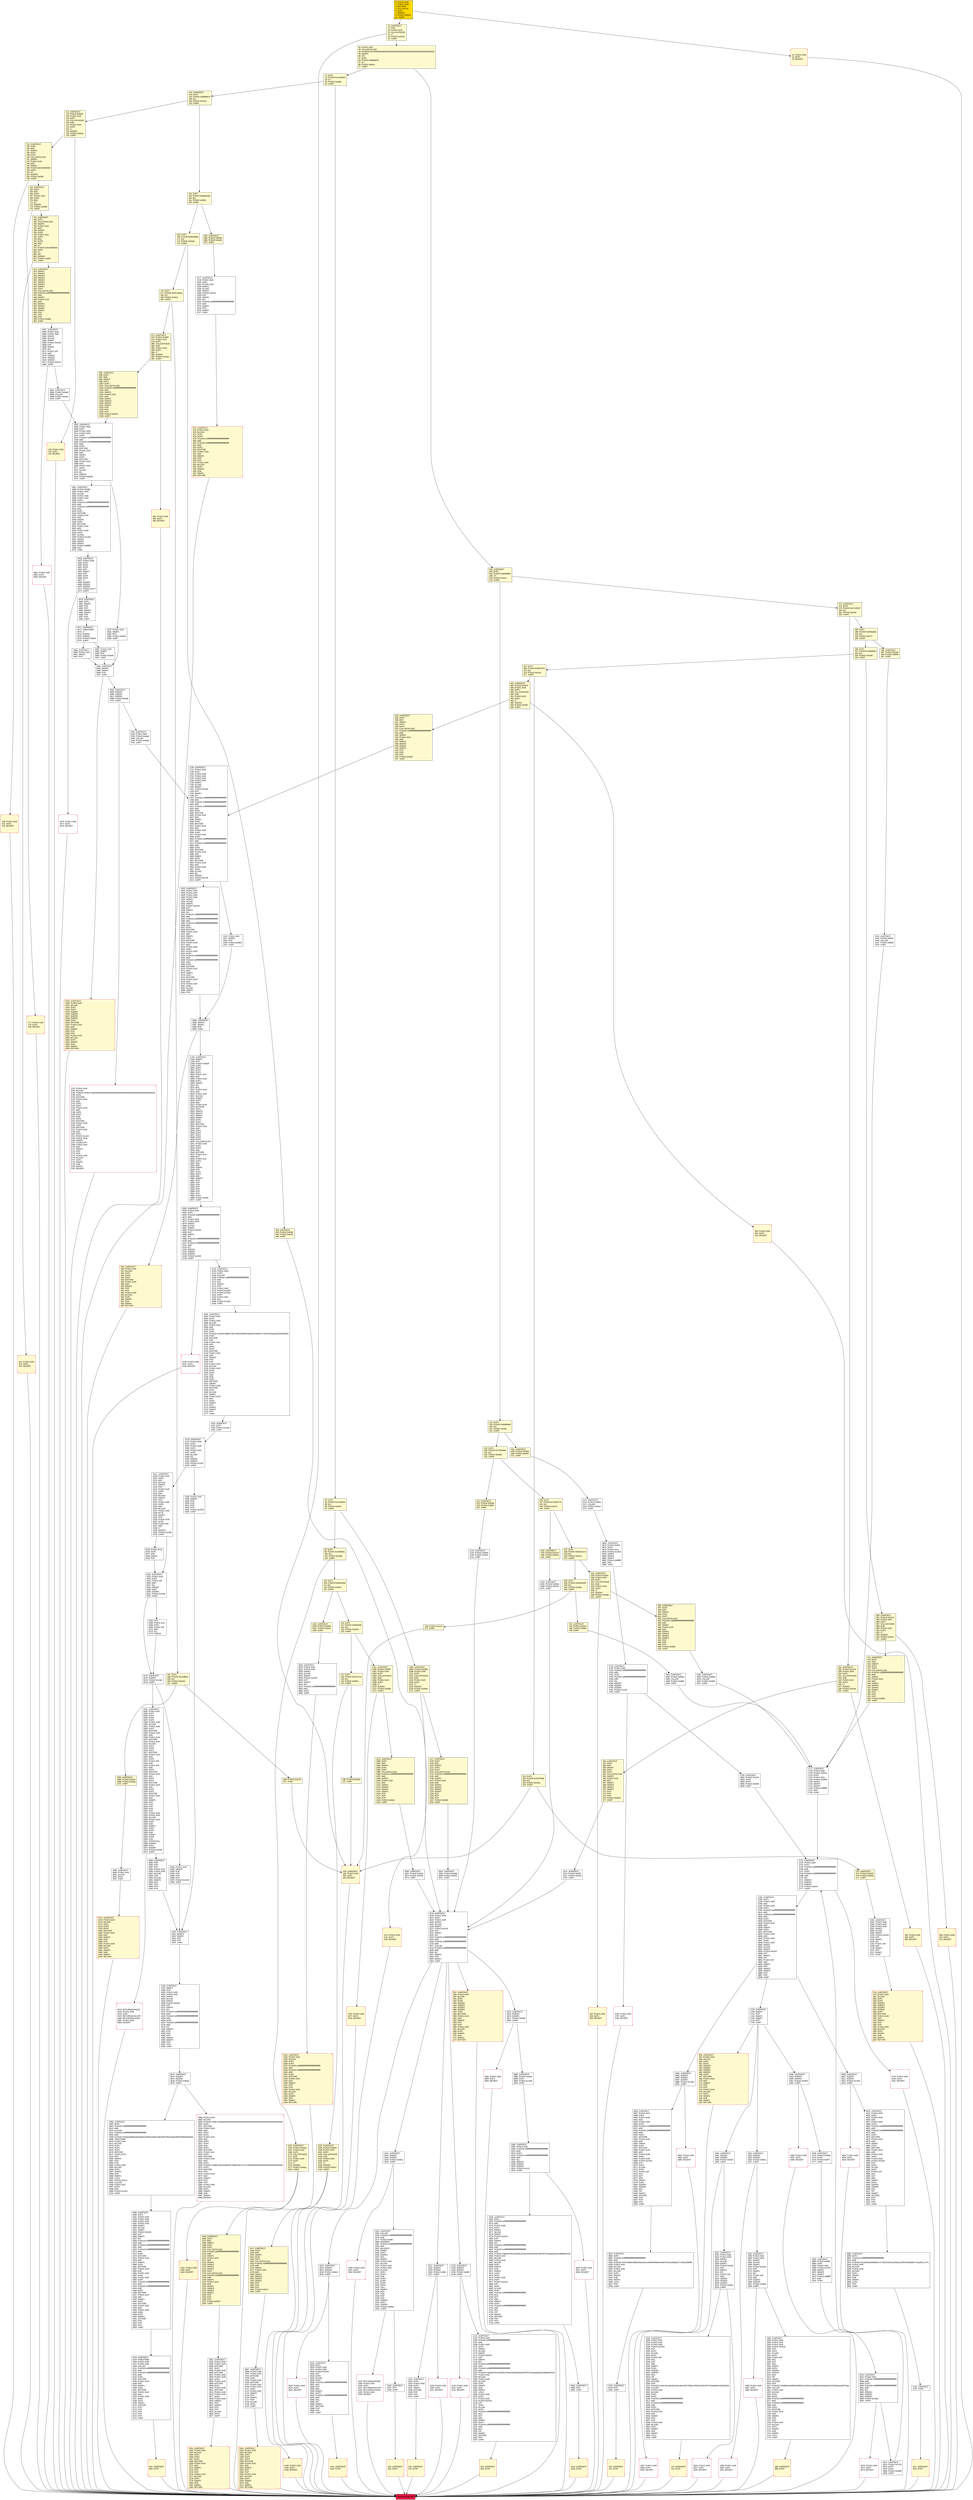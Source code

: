 digraph G {
bgcolor=transparent rankdir=UD;
node [shape=box style=filled color=black fillcolor=white fontname=arial fontcolor=black];
2465 [label="2465: PUSH1 0x00\l2467: DUP1\l2468: REVERT\l" shape=Msquare color=crimson ];
1443 [label="1443: PUSH1 0x00\l1445: DUP1\l1446: REVERT\l" fillcolor=lemonchiffon shape=Msquare color=crimson ];
815 [label="815: JUMPDEST\l816: SWAP1\l817: SWAP2\l818: SWAP3\l819: SWAP4\l820: SWAP2\l821: SWAP3\l822: SWAP4\l823: SWAP1\l824: DUP1\l825: CALLDATALOAD\l826: PUSH20 0xffffffffffffffffffffffffffffffffffffffff\l847: AND\l848: SWAP1\l849: PUSH1 0x20\l851: ADD\l852: SWAP1\l853: SWAP3\l854: SWAP2\l855: SWAP1\l856: POP\l857: POP\l858: POP\l859: PUSH2 0x0a61\l862: JUMP\l" fillcolor=lemonchiffon ];
3523 [label="3523: JUMPDEST\l3524: DUP1\l3525: PUSH1 0x04\l3527: PUSH1 0x00\l3529: PUSH2 0x0100\l3532: EXP\l3533: DUP2\l3534: SLOAD\l3535: DUP2\l3536: PUSH20 0xffffffffffffffffffffffffffffffffffffffff\l3557: MUL\l3558: NOT\l3559: AND\l3560: SWAP1\l3561: DUP4\l3562: PUSH20 0xffffffffffffffffffffffffffffffffffffffff\l3583: AND\l3584: MUL\l3585: OR\l3586: SWAP1\l3587: SSTORE\l3588: POP\l3589: POP\l3590: JUMP\l" ];
1425 [label="1425: JUMPDEST\l1426: PUSH2 0x05d3\l1429: PUSH1 0x04\l1431: DUP1\l1432: CALLDATASIZE\l1433: SUB\l1434: PUSH1 0x20\l1436: DUP2\l1437: LT\l1438: ISZERO\l1439: PUSH2 0x05a7\l1442: JUMPI\l" fillcolor=lemonchiffon ];
1717 [label="1717: JUMPDEST\l1718: PUSH1 0x00\l1720: PUSH2 0x06cb\l1723: DUP3\l1724: PUSH1 0x01\l1726: PUSH2 0x0e89\l1729: SWAP1\l1730: SWAP2\l1731: SWAP1\l1732: PUSH4 0xffffffff\l1737: AND\l1738: JUMP\l" ];
388 [label="388: JUMPDEST\l389: STOP\l" fillcolor=lemonchiffon shape=Msquare color=crimson ];
4479 [label="4479: JUMPDEST\l4480: DUP1\l4481: SWAP2\l4482: POP\l4483: POP\l4484: SWAP3\l4485: SWAP2\l4486: POP\l4487: POP\l4488: JUMP\l" ];
1423 [label="1423: JUMPDEST\l1424: STOP\l" fillcolor=lemonchiffon shape=Msquare color=crimson ];
3519 [label="3519: PUSH1 0x00\l3521: DUP1\l3522: REVERT\l" shape=Msquare color=crimson ];
5196 [label="5196: PUSH1 0x00\l5198: SWAP4\l5199: POP\l5200: POP\l5201: POP\l5202: POP\l5203: PUSH2 0x1518\l5206: JUMP\l" ];
2469 [label="2469: JUMPDEST\l2470: PUSH2 0x09ae\l2473: DUP2\l2474: PUSH2 0x0f77\l2477: JUMP\l" ];
4914 [label="4914: JUMPDEST\l4915: PUSH1 0x00\l4917: PUSH20 0xffffffffffffffffffffffffffffffffffffffff\l4938: AND\l4939: DUP2\l4940: PUSH20 0xffffffffffffffffffffffffffffffffffffffff\l4961: AND\l4962: EQ\l4963: ISZERO\l4964: ISZERO\l4965: ISZERO\l4966: PUSH2 0x136e\l4969: JUMPI\l" ];
4992 [label="4992: PUSH1 0x00\l4994: DUP1\l4995: REVERT\l" shape=Msquare color=crimson ];
116 [label="116: DUP1\l117: PUSH4 0xf2fde38b\l122: EQ\l123: PUSH2 0x054d\l126: JUMPI\l" fillcolor=lemonchiffon ];
634 [label="634: JUMPDEST\l635: PUSH2 0x02bc\l638: PUSH1 0x04\l640: DUP1\l641: CALLDATASIZE\l642: SUB\l643: PUSH1 0x20\l645: DUP2\l646: LT\l647: ISZERO\l648: PUSH2 0x0290\l651: JUMPI\l" fillcolor=lemonchiffon ];
390 [label="390: JUMPDEST\l391: PUSH2 0x01c8\l394: PUSH1 0x04\l396: DUP1\l397: CALLDATASIZE\l398: SUB\l399: PUSH1 0x20\l401: DUP2\l402: LT\l403: ISZERO\l404: PUSH2 0x019c\l407: JUMPI\l" fillcolor=lemonchiffon ];
5178 [label="5178: JUMPDEST\l5179: PUSH1 0x00\l5181: DUP1\l5182: PUSH1 0x00\l5184: DUP1\l5185: PUSH1 0x41\l5187: DUP6\l5188: MLOAD\l5189: EQ\l5190: ISZERO\l5191: ISZERO\l5192: PUSH2 0x1457\l5195: JUMPI\l" ];
165 [label="165: DUP1\l166: PUSH4 0x8f32d59b\l171: EQ\l172: PUSH2 0x03ab\l175: JUMPI\l" fillcolor=lemonchiffon ];
2113 [label="2113: JUMPDEST\l2114: PUSH2 0x084a\l2117: CALLER\l2118: PUSH2 0x0f1d\l2121: JUMP\l" ];
4974 [label="4974: JUMPDEST\l4975: PUSH2 0x1378\l4978: DUP3\l4979: DUP3\l4980: PUSH2 0x0e89\l4983: JUMP\l" ];
1923 [label="1923: JUMPDEST\l1924: PUSH1 0x05\l1926: PUSH1 0x00\l1928: PUSH1 0x04\l1930: PUSH1 0x00\l1932: SWAP1\l1933: SLOAD\l1934: SWAP1\l1935: PUSH2 0x0100\l1938: EXP\l1939: SWAP1\l1940: DIV\l1941: PUSH20 0xffffffffffffffffffffffffffffffffffffffff\l1962: AND\l1963: PUSH20 0xffffffffffffffffffffffffffffffffffffffff\l1984: AND\l1985: PUSH20 0xffffffffffffffffffffffffffffffffffffffff\l2006: AND\l2007: DUP2\l2008: MSTORE\l2009: PUSH1 0x20\l2011: ADD\l2012: SWAP1\l2013: DUP2\l2014: MSTORE\l2015: PUSH1 0x20\l2017: ADD\l2018: PUSH1 0x00\l2020: SHA3\l2021: PUSH1 0x00\l2023: DUP4\l2024: PUSH20 0xffffffffffffffffffffffffffffffffffffffff\l2045: AND\l2046: PUSH20 0xffffffffffffffffffffffffffffffffffffffff\l2067: AND\l2068: DUP2\l2069: MSTORE\l2070: PUSH1 0x20\l2072: ADD\l2073: SWAP1\l2074: DUP2\l2075: MSTORE\l2076: PUSH1 0x20\l2078: ADD\l2079: PUSH1 0x00\l2081: SHA3\l2082: SLOAD\l2083: SWAP1\l2084: POP\l" ];
2501 [label="2501: JUMPDEST\l2502: PUSH1 0x02\l2504: PUSH1 0x00\l2506: SWAP1\l2507: SLOAD\l2508: SWAP1\l2509: PUSH2 0x0100\l2512: EXP\l2513: SWAP1\l2514: DIV\l2515: PUSH1 0xff\l2517: AND\l2518: ISZERO\l2519: ISZERO\l2520: ISZERO\l2521: PUSH2 0x09e1\l2524: JUMPI\l" ];
408 [label="408: PUSH1 0x00\l410: DUP1\l411: REVERT\l" fillcolor=lemonchiffon shape=Msquare color=crimson ];
5384 [label="5384: JUMPDEST\l5385: POP\l5386: POP\l5387: POP\l5388: PUSH1 0x20\l5390: PUSH1 0x40\l5392: MLOAD\l5393: SUB\l5394: MLOAD\l5395: SWAP4\l5396: POP\l5397: POP\l5398: POP\l5399: POP\l" ];
873 [label="873: JUMPDEST\l874: PUSH1 0x40\l876: MLOAD\l877: DUP1\l878: DUP3\l879: PUSH20 0xffffffffffffffffffffffffffffffffffffffff\l900: AND\l901: PUSH20 0xffffffffffffffffffffffffffffffffffffffff\l922: AND\l923: DUP2\l924: MSTORE\l925: PUSH1 0x20\l927: ADD\l928: SWAP2\l929: POP\l930: POP\l931: PUSH1 0x40\l933: MLOAD\l934: DUP1\l935: SWAP2\l936: SUB\l937: SWAP1\l938: RETURN\l" fillcolor=lemonchiffon shape=Msquare color=crimson ];
5265 [label="5265: POP\l5266: PUSH1 0x1c\l5268: DUP2\l5269: PUSH1 0xff\l5271: AND\l5272: EQ\l5273: ISZERO\l" ];
2085 [label="2085: JUMPDEST\l2086: SWAP2\l2087: SWAP1\l2088: POP\l2089: JUMP\l" ];
3504 [label="3504: JUMPDEST\l3505: PUSH2 0x0db8\l3508: PUSH2 0x0c92\l3511: JUMP\l" ];
176 [label="176: DUP1\l177: PUSH4 0x937adbe6\l182: EQ\l183: PUSH2 0x03cd\l186: JUMPI\l" fillcolor=lemonchiffon ];
3480 [label="3480: PUSH1 0x00\l3482: SWAP1\l3483: POP\l3484: PUSH2 0x0da5\l3487: JUMP\l" ];
2702 [label="2702: PUSH1 0x40\l2704: MLOAD\l2705: PUSH32 0x08c379a000000000000000000000000000000000000000000000000000000000\l2738: DUP2\l2739: MSTORE\l2740: PUSH1 0x04\l2742: ADD\l2743: DUP1\l2744: DUP1\l2745: PUSH1 0x20\l2747: ADD\l2748: DUP3\l2749: DUP2\l2750: SUB\l2751: DUP3\l2752: MSTORE\l2753: PUSH1 0x28\l2755: DUP2\l2756: MSTORE\l2757: PUSH1 0x20\l2759: ADD\l2760: DUP1\l2761: PUSH2 0x151f\l2764: PUSH1 0x28\l2766: SWAP2\l2767: CODECOPY\l2768: PUSH1 0x40\l2770: ADD\l2771: SWAP2\l2772: POP\l2773: POP\l2774: PUSH1 0x40\l2776: MLOAD\l2777: DUP1\l2778: SWAP2\l2779: SUB\l2780: SWAP1\l2781: REVERT\l" shape=Msquare color=crimson ];
2132 [label="2132: JUMPDEST\l2133: ISZERO\l2134: ISZERO\l2135: PUSH2 0x085f\l2138: JUMPI\l" ];
500 [label="500: PUSH1 0x00\l502: DUP1\l503: REVERT\l" fillcolor=lemonchiffon shape=Msquare color=crimson ];
1542 [label="1542: JUMPDEST\l1543: PUSH2 0x060f\l1546: CALLER\l1547: PUSH2 0x06b5\l1550: JUMP\l" ];
1291 [label="1291: JUMPDEST\l1292: PUSH1 0x40\l1294: MLOAD\l1295: DUP1\l1296: DUP3\l1297: PUSH20 0xffffffffffffffffffffffffffffffffffffffff\l1318: AND\l1319: PUSH20 0xffffffffffffffffffffffffffffffffffffffff\l1340: AND\l1341: DUP2\l1342: MSTORE\l1343: PUSH1 0x20\l1345: ADD\l1346: SWAP2\l1347: POP\l1348: POP\l1349: PUSH1 0x40\l1351: MLOAD\l1352: DUP1\l1353: SWAP2\l1354: SUB\l1355: SWAP1\l1356: RETURN\l" fillcolor=lemonchiffon shape=Msquare color=crimson ];
1379 [label="1379: JUMPDEST\l1380: DUP2\l1381: ADD\l1382: SWAP1\l1383: DUP1\l1384: DUP1\l1385: CALLDATALOAD\l1386: PUSH20 0xffffffffffffffffffffffffffffffffffffffff\l1407: AND\l1408: SWAP1\l1409: PUSH1 0x20\l1411: ADD\l1412: SWAP1\l1413: SWAP3\l1414: SWAP2\l1415: SWAP1\l1416: POP\l1417: POP\l1418: POP\l1419: PUSH2 0x0e52\l1422: JUMP\l" fillcolor=lemonchiffon ];
1528 [label="1528: PUSH1 0x00\l1530: DUP1\l1531: REVERT\l" shape=Msquare color=crimson ];
3685 [label="3685: JUMPDEST\l3686: PUSH2 0x0e6e\l3689: DUP2\l3690: PUSH2 0x1189\l3693: JUMP\l" ];
307 [label="307: DUP1\l308: PUSH4 0x4f0cd27b\l313: EQ\l314: PUSH2 0x01e2\l317: JUMPI\l" fillcolor=lemonchiffon ];
26 [label="26: PUSH1 0x00\l28: CALLDATALOAD\l29: PUSH29 0x0100000000000000000000000000000000000000000000000000000000\l59: SWAP1\l60: DIV\l61: DUP1\l62: PUSH4 0x8bf9d979\l67: GT\l68: PUSH2 0x00ca\l71: JUMPI\l" fillcolor=lemonchiffon ];
236 [label="236: DUP1\l237: PUSH4 0x7362377b\l242: EQ\l243: PUSH2 0x0270\l246: JUMPI\l" fillcolor=lemonchiffon ];
2124 [label="2124: JUMPDEST\l2125: PUSH2 0x0854\l2128: PUSH2 0x0c92\l2131: JUMP\l" ];
3782 [label="3782: JUMPDEST\l3783: DUP3\l3784: PUSH1 0x00\l3786: ADD\l3787: PUSH1 0x00\l3789: DUP4\l3790: PUSH20 0xffffffffffffffffffffffffffffffffffffffff\l3811: AND\l3812: PUSH20 0xffffffffffffffffffffffffffffffffffffffff\l3833: AND\l3834: DUP2\l3835: MSTORE\l3836: PUSH1 0x20\l3838: ADD\l3839: SWAP1\l3840: DUP2\l3841: MSTORE\l3842: PUSH1 0x20\l3844: ADD\l3845: PUSH1 0x00\l3847: SHA3\l3848: PUSH1 0x00\l3850: SWAP1\l3851: SLOAD\l3852: SWAP1\l3853: PUSH2 0x0100\l3856: EXP\l3857: SWAP1\l3858: DIV\l3859: PUSH1 0xff\l3861: AND\l3862: SWAP1\l3863: POP\l3864: SWAP3\l3865: SWAP2\l3866: POP\l3867: POP\l3868: JUMP\l" ];
1491 [label="1491: JUMPDEST\l1492: PUSH1 0x40\l1494: MLOAD\l1495: DUP1\l1496: DUP3\l1497: DUP2\l1498: MSTORE\l1499: PUSH1 0x20\l1501: ADD\l1502: SWAP2\l1503: POP\l1504: POP\l1505: PUSH1 0x40\l1507: MLOAD\l1508: DUP1\l1509: SWAP2\l1510: SUB\l1511: SWAP1\l1512: RETURN\l" fillcolor=lemonchiffon shape=Msquare color=crimson ];
2497 [label="2497: PUSH1 0x00\l2499: DUP1\l2500: REVERT\l" shape=Msquare color=crimson ];
4545 [label="4545: PUSH1 0x00\l4547: DUP1\l4548: REVERT\l" shape=Msquare color=crimson ];
2525 [label="2525: PUSH1 0x00\l2527: DUP1\l2528: REVERT\l" shape=Msquare color=crimson ];
2122 [label="2122: JUMPDEST\l2123: JUMP\l" ];
991 [label="991: PUSH1 0x00\l993: DUP1\l994: REVERT\l" fillcolor=lemonchiffon shape=Msquare color=crimson ];
334 [label="334: JUMPDEST\l335: PUSH2 0x017a\l338: PUSH1 0x04\l340: DUP1\l341: CALLDATASIZE\l342: SUB\l343: PUSH1 0x20\l345: DUP2\l346: LT\l347: ISZERO\l348: PUSH2 0x0164\l351: JUMPI\l" fillcolor=lemonchiffon ];
5207 [label="5207: JUMPDEST\l5208: PUSH1 0x20\l5210: DUP6\l5211: ADD\l5212: MLOAD\l5213: SWAP3\l5214: POP\l5215: PUSH1 0x40\l5217: DUP6\l5218: ADD\l5219: MLOAD\l5220: SWAP2\l5221: POP\l5222: PUSH1 0x60\l5224: DUP6\l5225: ADD\l5226: MLOAD\l5227: PUSH1 0x00\l5229: BYTE\l5230: SWAP1\l5231: POP\l5232: PUSH1 0x1b\l5234: DUP2\l5235: PUSH1 0xff\l5237: AND\l5238: LT\l5239: ISZERO\l5240: PUSH2 0x1482\l5243: JUMPI\l" ];
1589 [label="1589: JUMPDEST\l1590: PUSH1 0x00\l1592: PUSH1 0x02\l1594: PUSH1 0x00\l1596: PUSH2 0x0100\l1599: EXP\l1600: DUP2\l1601: SLOAD\l1602: DUP2\l1603: PUSH1 0xff\l1605: MUL\l1606: NOT\l1607: AND\l1608: SWAP1\l1609: DUP4\l1610: ISZERO\l1611: ISZERO\l1612: MUL\l1613: OR\l1614: SWAP1\l1615: SSTORE\l1616: POP\l1617: PUSH32 0x5db9ee0a495bf2e6ff9c91a7834c1ba4fdd244a5e8aa4e537bd38aeae4b073aa\l1650: CALLER\l1651: PUSH1 0x40\l1653: MLOAD\l1654: DUP1\l1655: DUP3\l1656: PUSH20 0xffffffffffffffffffffffffffffffffffffffff\l1677: AND\l1678: PUSH20 0xffffffffffffffffffffffffffffffffffffffff\l1699: AND\l1700: DUP2\l1701: MSTORE\l1702: PUSH1 0x20\l1704: ADD\l1705: SWAP2\l1706: POP\l1707: POP\l1708: PUSH1 0x40\l1710: MLOAD\l1711: DUP1\l1712: SWAP2\l1713: SUB\l1714: SWAP1\l1715: LOG1\l1716: JUMP\l" ];
1065 [label="1065: JUMPDEST\l1066: PUSH2 0x0431\l1069: PUSH2 0x0daa\l1072: JUMP\l" fillcolor=lemonchiffon ];
4196 [label="4196: JUMPDEST\l4197: SWAP1\l4198: POP\l4199: PUSH1 0x04\l4201: PUSH1 0x00\l4203: SWAP1\l4204: SLOAD\l4205: SWAP1\l4206: PUSH2 0x0100\l4209: EXP\l4210: SWAP1\l4211: DIV\l4212: PUSH20 0xffffffffffffffffffffffffffffffffffffffff\l4233: AND\l4234: PUSH20 0xffffffffffffffffffffffffffffffffffffffff\l4255: AND\l4256: DUP2\l4257: PUSH20 0xffffffffffffffffffffffffffffffffffffffff\l4278: AND\l4279: EQ\l4280: SWAP3\l4281: POP\l4282: POP\l4283: POP\l4284: SWAP3\l4285: SWAP2\l4286: POP\l4287: POP\l4288: JUMP\l" ];
2478 [label="2478: JUMPDEST\l2479: POP\l2480: JUMP\l" ];
811 [label="811: PUSH1 0x00\l813: DUP1\l814: REVERT\l" fillcolor=lemonchiffon shape=Msquare color=crimson ];
2349 [label="2349: PUSH1 0x00\l2351: DUP1\l2352: REVERT\l" shape=Msquare color=crimson ];
1283 [label="1283: JUMPDEST\l1284: PUSH2 0x050b\l1287: PUSH2 0x0e2c\l1290: JUMP\l" fillcolor=lemonchiffon ];
4799 [label="4799: JUMPDEST\l4800: PUSH2 0x12c9\l4803: DUP3\l4804: DUP3\l4805: PUSH2 0x0e89\l4808: JUMP\l" ];
947 [label="947: JUMPDEST\l948: PUSH1 0x40\l950: MLOAD\l951: DUP1\l952: DUP3\l953: ISZERO\l954: ISZERO\l955: ISZERO\l956: ISZERO\l957: DUP2\l958: MSTORE\l959: PUSH1 0x20\l961: ADD\l962: SWAP2\l963: POP\l964: POP\l965: PUSH1 0x40\l967: MLOAD\l968: DUP1\l969: SWAP2\l970: SUB\l971: SWAP1\l972: RETURN\l" fillcolor=lemonchiffon shape=Msquare color=crimson ];
142 [label="142: JUMPDEST\l143: DUP1\l144: PUSH4 0x8bf9d979\l149: EQ\l150: PUSH2 0x02c8\l153: JUMPI\l" fillcolor=lemonchiffon ];
2880 [label="2880: PUSH1 0x40\l2882: MLOAD\l2883: PUSH32 0x08c379a000000000000000000000000000000000000000000000000000000000\l2916: DUP2\l2917: MSTORE\l2918: PUSH1 0x04\l2920: ADD\l2921: DUP1\l2922: DUP1\l2923: PUSH1 0x20\l2925: ADD\l2926: DUP3\l2927: DUP2\l2928: SUB\l2929: DUP3\l2930: MSTORE\l2931: PUSH1 0x11\l2933: DUP2\l2934: MSTORE\l2935: PUSH1 0x20\l2937: ADD\l2938: DUP1\l2939: PUSH32 0x696e76616c6964207369676e6174757265000000000000000000000000000000\l2972: DUP2\l2973: MSTORE\l2974: POP\l2975: PUSH1 0x20\l2977: ADD\l2978: SWAP2\l2979: POP\l2980: POP\l2981: PUSH1 0x40\l2983: MLOAD\l2984: DUP1\l2985: SWAP2\l2986: SUB\l2987: SWAP1\l2988: REVERT\l" shape=Msquare color=crimson ];
1562 [label="1562: JUMPDEST\l1563: PUSH1 0x02\l1565: PUSH1 0x00\l1567: SWAP1\l1568: SLOAD\l1569: SWAP1\l1570: PUSH2 0x0100\l1573: EXP\l1574: SWAP1\l1575: DIV\l1576: PUSH1 0xff\l1578: AND\l1579: ISZERO\l1580: ISZERO\l1581: PUSH2 0x0635\l1584: JUMPI\l" ];
777 [label="777: PUSH1 0x00\l779: DUP1\l780: REVERT\l" fillcolor=lemonchiffon shape=Msquare color=crimson ];
2446 [label="2446: JUMPDEST\l2447: POP\l2448: JUMP\l" ];
4809 [label="4809: JUMPDEST\l4810: ISZERO\l4811: ISZERO\l4812: PUSH2 0x12d4\l4815: JUMPI\l" ];
269 [label="269: PUSH2 0x0149\l272: JUMP\l" fillcolor=lemonchiffon ];
1513 [label="1513: JUMPDEST\l1514: PUSH2 0x05f1\l1517: PUSH2 0x0c92\l1520: JUMP\l" ];
3697 [label="3697: JUMPDEST\l3698: PUSH1 0x06\l3700: PUSH1 0x20\l3702: MSTORE\l3703: DUP1\l3704: PUSH1 0x00\l3706: MSTORE\l3707: PUSH1 0x40\l3709: PUSH1 0x00\l3711: SHA3\l3712: PUSH1 0x00\l3714: SWAP2\l3715: POP\l3716: SWAP1\l3717: POP\l3718: SLOAD\l3719: DUP2\l3720: JUMP\l" ];
16 [label="16: JUMPDEST\l17: POP\l18: PUSH1 0x04\l20: CALLDATASIZE\l21: LT\l22: PUSH2 0x0149\l25: JUMPI\l" fillcolor=lemonchiffon ];
4984 [label="4984: JUMPDEST\l4985: ISZERO\l4986: ISZERO\l4987: ISZERO\l4988: PUSH2 0x1384\l4991: JUMPI\l" ];
712 [label="712: JUMPDEST\l713: PUSH2 0x035f\l716: PUSH1 0x04\l718: DUP1\l719: CALLDATASIZE\l720: SUB\l721: PUSH1 0x40\l723: DUP2\l724: LT\l725: ISZERO\l726: PUSH2 0x02de\l729: JUMPI\l" fillcolor=lemonchiffon ];
225 [label="225: DUP1\l226: PUSH4 0x715018a6\l231: EQ\l232: PUSH2 0x0266\l235: JUMPI\l" fillcolor=lemonchiffon ];
352 [label="352: PUSH1 0x00\l354: DUP1\l355: REVERT\l" fillcolor=lemonchiffon shape=Msquare color=crimson ];
3889 [label="3889: JUMPDEST\l3890: DUP1\l3891: PUSH20 0xffffffffffffffffffffffffffffffffffffffff\l3912: AND\l3913: PUSH32 0xcd265ebaf09df2871cc7bd4133404a235ba12eff2041bb89d9c714a2621c7c7e\l3946: PUSH1 0x40\l3948: MLOAD\l3949: PUSH1 0x40\l3951: MLOAD\l3952: DUP1\l3953: SWAP2\l3954: SUB\l3955: SWAP1\l3956: LOG2\l3957: POP\l3958: JUMP\l" ];
2782 [label="2782: JUMPDEST\l2783: PUSH1 0x00\l2785: PUSH2 0x0ae9\l2788: CALLER\l2789: PUSH2 0x06d2\l2792: JUMP\l" ];
94 [label="94: DUP1\l95: PUSH4 0xc82fe9b1\l100: EQ\l101: PUSH2 0x048b\l104: JUMPI\l" fillcolor=lemonchiffon ];
863 [label="863: JUMPDEST\l864: STOP\l" fillcolor=lemonchiffon shape=Msquare color=crimson ];
4970 [label="4970: PUSH1 0x00\l4972: DUP1\l4973: REVERT\l" shape=Msquare color=crimson ];
247 [label="247: DUP1\l248: PUSH4 0x82dc1ec4\l253: EQ\l254: PUSH2 0x027a\l257: JUMPI\l" fillcolor=lemonchiffon ];
285 [label="285: DUP1\l286: PUSH4 0x3f4ba83a\l291: EQ\l292: PUSH2 0x017c\l295: JUMPI\l" fillcolor=lemonchiffon ];
781 [label="781: JUMPDEST\l782: DUP1\l783: CALLDATALOAD\l784: SWAP1\l785: PUSH1 0x20\l787: ADD\l788: SWAP2\l789: DUP5\l790: PUSH1 0x01\l792: DUP4\l793: MUL\l794: DUP5\l795: ADD\l796: GT\l797: PUSH5 0x0100000000\l803: DUP4\l804: GT\l805: OR\l806: ISZERO\l807: PUSH2 0x032f\l810: JUMPI\l" fillcolor=lemonchiffon ];
2685 [label="2685: JUMPDEST\l2686: PUSH2 0x0a86\l2689: CALLER\l2690: PUSH2 0x0ce9\l2693: JUMP\l" ];
5090 [label="5090: JUMPDEST\l5091: PUSH1 0x00\l5093: DUP2\l5094: PUSH1 0x40\l5096: MLOAD\l5097: PUSH1 0x20\l5099: ADD\l5100: DUP1\l5101: DUP1\l5102: PUSH32 0x19457468657265756d205369676e6564204d6573736167653a0a333200000000\l5135: DUP2\l5136: MSTORE\l5137: POP\l5138: PUSH1 0x1c\l5140: ADD\l5141: DUP3\l5142: DUP2\l5143: MSTORE\l5144: PUSH1 0x20\l5146: ADD\l5147: SWAP2\l5148: POP\l5149: POP\l5150: PUSH1 0x40\l5152: MLOAD\l5153: PUSH1 0x20\l5155: DUP2\l5156: DUP4\l5157: SUB\l5158: SUB\l5159: DUP2\l5160: MSTORE\l5161: SWAP1\l5162: PUSH1 0x40\l5164: MSTORE\l5165: DUP1\l5166: MLOAD\l5167: SWAP1\l5168: PUSH1 0x20\l5170: ADD\l5171: SHA3\l5172: SWAP1\l5173: POP\l5174: SWAP2\l5175: SWAP1\l5176: POP\l5177: JUMP\l" ];
412 [label="412: JUMPDEST\l413: DUP2\l414: ADD\l415: SWAP1\l416: DUP1\l417: DUP1\l418: CALLDATALOAD\l419: PUSH20 0xffffffffffffffffffffffffffffffffffffffff\l440: AND\l441: SWAP1\l442: PUSH1 0x20\l444: ADD\l445: SWAP1\l446: SWAP3\l447: SWAP2\l448: SWAP1\l449: POP\l450: POP\l451: POP\l452: PUSH2 0x06b5\l455: JUMP\l" fillcolor=lemonchiffon ];
2481 [label="2481: JUMPDEST\l2482: PUSH2 0x09ba\l2485: CALLER\l2486: PUSH2 0x06b5\l2489: JUMP\l" ];
4475 [label="4475: PUSH1 0x00\l4477: DUP1\l4478: REVERT\l" shape=Msquare color=crimson ];
3721 [label="3721: JUMPDEST\l3722: PUSH1 0x00\l3724: DUP1\l3725: PUSH20 0xffffffffffffffffffffffffffffffffffffffff\l3746: AND\l3747: DUP3\l3748: PUSH20 0xffffffffffffffffffffffffffffffffffffffff\l3769: AND\l3770: EQ\l3771: ISZERO\l3772: ISZERO\l3773: ISZERO\l3774: PUSH2 0x0ec6\l3777: JUMPI\l" ];
5375 [label="5375: RETURNDATASIZE\l5376: PUSH1 0x00\l5378: DUP1\l5379: RETURNDATACOPY\l5380: RETURNDATASIZE\l5381: PUSH1 0x00\l5383: REVERT\l" shape=Msquare color=crimson ];
1746 [label="1746: JUMPDEST\l1747: PUSH1 0x00\l1749: DUP1\l1750: PUSH1 0x05\l1752: PUSH1 0x00\l1754: PUSH1 0x04\l1756: PUSH1 0x00\l1758: SWAP1\l1759: SLOAD\l1760: SWAP1\l1761: PUSH2 0x0100\l1764: EXP\l1765: SWAP1\l1766: DIV\l1767: PUSH20 0xffffffffffffffffffffffffffffffffffffffff\l1788: AND\l1789: PUSH20 0xffffffffffffffffffffffffffffffffffffffff\l1810: AND\l1811: PUSH20 0xffffffffffffffffffffffffffffffffffffffff\l1832: AND\l1833: DUP2\l1834: MSTORE\l1835: PUSH1 0x20\l1837: ADD\l1838: SWAP1\l1839: DUP2\l1840: MSTORE\l1841: PUSH1 0x20\l1843: ADD\l1844: PUSH1 0x00\l1846: SHA3\l1847: PUSH1 0x00\l1849: DUP5\l1850: PUSH20 0xffffffffffffffffffffffffffffffffffffffff\l1871: AND\l1872: PUSH20 0xffffffffffffffffffffffffffffffffffffffff\l1893: AND\l1894: DUP2\l1895: MSTORE\l1896: PUSH1 0x20\l1898: ADD\l1899: SWAP1\l1900: DUP2\l1901: MSTORE\l1902: PUSH1 0x20\l1904: ADD\l1905: PUSH1 0x00\l1907: SHA3\l1908: SLOAD\l1909: EQ\l1910: ISZERO\l1911: PUSH2 0x0783\l1914: JUMPI\l" ];
3628 [label="3628: JUMPDEST\l3629: PUSH1 0x04\l3631: PUSH1 0x00\l3633: SWAP1\l3634: SLOAD\l3635: SWAP1\l3636: PUSH2 0x0100\l3639: EXP\l3640: SWAP1\l3641: DIV\l3642: PUSH20 0xffffffffffffffffffffffffffffffffffffffff\l3663: AND\l3664: DUP2\l3665: JUMP\l" ];
865 [label="865: JUMPDEST\l866: PUSH2 0x0369\l869: PUSH2 0x0c69\l872: JUMP\l" fillcolor=lemonchiffon ];
3379 [label="3379: PUSH1 0x00\l3381: SWAP1\l3382: POP\l3383: PUSH2 0x0da5\l3386: JUMP\l" ];
378 [label="378: JUMPDEST\l379: STOP\l" fillcolor=lemonchiffon shape=Msquare color=crimson ];
318 [label="318: DUP1\l319: PUSH4 0x5c975abb\l324: EQ\l325: PUSH2 0x023a\l328: JUMPI\l" fillcolor=lemonchiffon ];
4820 [label="4820: JUMPDEST\l4821: PUSH1 0x00\l4823: DUP3\l4824: PUSH1 0x00\l4826: ADD\l4827: PUSH1 0x00\l4829: DUP4\l4830: PUSH20 0xffffffffffffffffffffffffffffffffffffffff\l4851: AND\l4852: PUSH20 0xffffffffffffffffffffffffffffffffffffffff\l4873: AND\l4874: DUP2\l4875: MSTORE\l4876: PUSH1 0x20\l4878: ADD\l4879: SWAP1\l4880: DUP2\l4881: MSTORE\l4882: PUSH1 0x20\l4884: ADD\l4885: PUSH1 0x00\l4887: SHA3\l4888: PUSH1 0x00\l4890: PUSH2 0x0100\l4893: EXP\l4894: DUP2\l4895: SLOAD\l4896: DUP2\l4897: PUSH1 0xff\l4899: MUL\l4900: NOT\l4901: AND\l4902: SWAP1\l4903: DUP4\l4904: ISZERO\l4905: ISZERO\l4906: MUL\l4907: OR\l4908: SWAP1\l4909: SSTORE\l4910: POP\l4911: POP\l4912: POP\l4913: JUMP\l" ];
5280 [label="5280: PUSH1 0x00\l5282: SWAP4\l5283: POP\l5284: POP\l5285: POP\l5286: POP\l5287: PUSH2 0x1518\l5290: JUMP\l" ];
456 [label="456: JUMPDEST\l457: PUSH1 0x40\l459: MLOAD\l460: DUP1\l461: DUP3\l462: ISZERO\l463: ISZERO\l464: ISZERO\l465: ISZERO\l466: DUP2\l467: MSTORE\l468: PUSH1 0x20\l470: ADD\l471: SWAP2\l472: POP\l473: POP\l474: PUSH1 0x40\l476: MLOAD\l477: DUP1\l478: SWAP2\l479: SUB\l480: SWAP1\l481: RETURN\l" fillcolor=lemonchiffon shape=Msquare color=crimson ];
3674 [label="3674: JUMPDEST\l3675: ISZERO\l3676: ISZERO\l3677: PUSH2 0x0e65\l3680: JUMPI\l" ];
2529 [label="2529: JUMPDEST\l2530: PUSH1 0x01\l2532: PUSH1 0x02\l2534: PUSH1 0x00\l2536: PUSH2 0x0100\l2539: EXP\l2540: DUP2\l2541: SLOAD\l2542: DUP2\l2543: PUSH1 0xff\l2545: MUL\l2546: NOT\l2547: AND\l2548: SWAP1\l2549: DUP4\l2550: ISZERO\l2551: ISZERO\l2552: MUL\l2553: OR\l2554: SWAP1\l2555: SSTORE\l2556: POP\l2557: PUSH32 0x62e78cea01bee320cd4e420270b5ea74000d11b0c9f74754ebdbfc544b05a258\l2590: CALLER\l2591: PUSH1 0x40\l2593: MLOAD\l2594: DUP1\l2595: DUP3\l2596: PUSH20 0xffffffffffffffffffffffffffffffffffffffff\l2617: AND\l2618: PUSH20 0xffffffffffffffffffffffffffffffffffffffff\l2639: AND\l2640: DUP2\l2641: MSTORE\l2642: PUSH1 0x20\l2644: ADD\l2645: SWAP2\l2646: POP\l2647: POP\l2648: PUSH1 0x40\l2650: MLOAD\l2651: DUP1\l2652: SWAP2\l2653: SUB\l2654: SWAP1\l2655: LOG1\l2656: JUMP\l" ];
3177 [label="3177: JUMPDEST\l3178: PUSH1 0x00\l3180: DUP1\l3181: PUSH1 0x00\l3183: SWAP1\l3184: SLOAD\l3185: SWAP1\l3186: PUSH2 0x0100\l3189: EXP\l3190: SWAP1\l3191: DIV\l3192: PUSH20 0xffffffffffffffffffffffffffffffffffffffff\l3213: AND\l3214: SWAP1\l3215: POP\l3216: SWAP1\l3217: JUMP\l" ];
1375 [label="1375: PUSH1 0x00\l1377: DUP1\l1378: REVERT\l" fillcolor=lemonchiffon shape=Msquare color=crimson ];
3498 [label="3498: JUMPDEST\l3499: PUSH1 0x03\l3501: SLOAD\l3502: DUP2\l3503: JUMP\l" ];
5274 [label="5274: JUMPDEST\l5275: ISZERO\l5276: PUSH2 0x14ab\l5279: JUMPI\l" ];
2353 [label="2353: JUMPDEST\l2354: CALLER\l2355: PUSH20 0xffffffffffffffffffffffffffffffffffffffff\l2376: AND\l2377: PUSH2 0x08fc\l2380: ADDRESS\l2381: PUSH20 0xffffffffffffffffffffffffffffffffffffffff\l2402: AND\l2403: BALANCE\l2404: SWAP1\l2405: DUP2\l2406: ISZERO\l2407: MUL\l2408: SWAP1\l2409: PUSH1 0x40\l2411: MLOAD\l2412: PUSH1 0x00\l2414: PUSH1 0x40\l2416: MLOAD\l2417: DUP1\l2418: DUP4\l2419: SUB\l2420: DUP2\l2421: DUP6\l2422: DUP9\l2423: DUP9\l2424: CALL\l2425: SWAP4\l2426: POP\l2427: POP\l2428: POP\l2429: POP\l2430: ISZERO\l2431: DUP1\l2432: ISZERO\l2433: PUSH2 0x098e\l2436: JUMPI\l" ];
0 [label="0: PUSH1 0x80\l2: PUSH1 0x40\l4: MSTORE\l5: CALLVALUE\l6: DUP1\l7: ISZERO\l8: PUSH2 0x0010\l11: JUMPI\l" fillcolor=lemonchiffon shape=Msquare fillcolor=gold ];
4795 [label="4795: PUSH1 0x00\l4797: DUP1\l4798: REVERT\l" shape=Msquare color=crimson ];
1161 [label="1161: JUMPDEST\l1162: STOP\l" fillcolor=lemonchiffon shape=Msquare color=crimson ];
1185 [label="1185: JUMPDEST\l1186: DUP2\l1187: ADD\l1188: SWAP1\l1189: DUP1\l1190: DUP1\l1191: CALLDATALOAD\l1192: PUSH20 0xffffffffffffffffffffffffffffffffffffffff\l1213: AND\l1214: SWAP1\l1215: PUSH1 0x20\l1217: ADD\l1218: SWAP1\l1219: SWAP3\l1220: SWAP2\l1221: SWAP1\l1222: DUP1\l1223: CALLDATALOAD\l1224: PUSH20 0xffffffffffffffffffffffffffffffffffffffff\l1245: AND\l1246: SWAP1\l1247: PUSH1 0x20\l1249: ADD\l1250: SWAP1\l1251: SWAP3\l1252: SWAP2\l1253: SWAP1\l1254: POP\l1255: POP\l1256: POP\l1257: PUSH2 0x0e07\l1260: JUMP\l" fillcolor=lemonchiffon ];
3488 [label="3488: JUMPDEST\l3489: PUSH1 0x01\l3491: SWAP1\l3492: POP\l" ];
5406 [label="5406: EXIT BLOCK\l" fillcolor=crimson ];
72 [label="72: DUP1\l73: PUSH4 0xc14e50ce\l78: GT\l79: PUSH2 0x008e\l82: JUMPI\l" fillcolor=lemonchiffon ];
5400 [label="5400: JUMPDEST\l5401: SWAP3\l5402: SWAP2\l5403: POP\l5404: POP\l5405: JUMP\l" ];
3666 [label="3666: JUMPDEST\l3667: PUSH2 0x0e5a\l3670: PUSH2 0x0c92\l3673: JUMP\l" ];
2490 [label="2490: JUMPDEST\l2491: ISZERO\l2492: ISZERO\l2493: PUSH2 0x09c5\l2496: JUMPI\l" ];
700 [label="700: JUMPDEST\l701: STOP\l" fillcolor=lemonchiffon shape=Msquare color=crimson ];
138 [label="138: PUSH2 0x0149\l141: JUMP\l" fillcolor=lemonchiffon ];
3218 [label="3218: JUMPDEST\l3219: PUSH1 0x00\l3221: DUP1\l3222: PUSH1 0x00\l3224: SWAP1\l3225: SLOAD\l3226: SWAP1\l3227: PUSH2 0x0100\l3230: EXP\l3231: SWAP1\l3232: DIV\l3233: PUSH20 0xffffffffffffffffffffffffffffffffffffffff\l3254: AND\l3255: PUSH20 0xffffffffffffffffffffffffffffffffffffffff\l3276: AND\l3277: CALLER\l3278: PUSH20 0xffffffffffffffffffffffffffffffffffffffff\l3299: AND\l3300: EQ\l3301: SWAP1\l3302: POP\l3303: SWAP1\l3304: JUMP\l" ];
652 [label="652: PUSH1 0x00\l654: DUP1\l655: REVERT\l" fillcolor=lemonchiffon shape=Msquare color=crimson ];
3103 [label="3103: JUMPDEST\l3104: TIMESTAMP\l3105: PUSH1 0x06\l3107: PUSH1 0x00\l3109: CALLER\l3110: PUSH20 0xffffffffffffffffffffffffffffffffffffffff\l3131: AND\l3132: PUSH20 0xffffffffffffffffffffffffffffffffffffffff\l3153: AND\l3154: DUP2\l3155: MSTORE\l3156: PUSH1 0x20\l3158: ADD\l3159: SWAP1\l3160: DUP2\l3161: MSTORE\l3162: PUSH1 0x20\l3164: ADD\l3165: PUSH1 0x00\l3167: SHA3\l3168: DUP2\l3169: SWAP1\l3170: SSTORE\l3171: POP\l3172: POP\l3173: POP\l3174: POP\l3175: POP\l3176: JUMP\l" ];
763 [label="763: JUMPDEST\l764: DUP3\l765: ADD\l766: DUP4\l767: PUSH1 0x20\l769: DUP3\l770: ADD\l771: GT\l772: ISZERO\l773: PUSH2 0x030d\l776: JUMPI\l" fillcolor=lemonchiffon ];
1039 [label="1039: JUMPDEST\l1040: PUSH1 0x40\l1042: MLOAD\l1043: DUP1\l1044: DUP3\l1045: ISZERO\l1046: ISZERO\l1047: ISZERO\l1048: ISZERO\l1049: DUP2\l1050: MSTORE\l1051: PUSH1 0x20\l1053: ADD\l1054: SWAP2\l1055: POP\l1056: POP\l1057: PUSH1 0x40\l1059: MLOAD\l1060: DUP1\l1061: SWAP2\l1062: SUB\l1063: SWAP1\l1064: RETURN\l" fillcolor=lemonchiffon shape=Msquare color=crimson ];
273 [label="273: JUMPDEST\l274: DUP1\l275: PUSH4 0x37c35157\l280: EQ\l281: PUSH2 0x014e\l284: JUMPI\l" fillcolor=lemonchiffon ];
1551 [label="1551: JUMPDEST\l1552: ISZERO\l1553: ISZERO\l1554: PUSH2 0x061a\l1557: JUMPI\l" ];
2657 [label="2657: JUMPDEST\l2658: PUSH1 0x02\l2660: PUSH1 0x00\l2662: SWAP1\l2663: SLOAD\l2664: SWAP1\l2665: PUSH2 0x0100\l2668: EXP\l2669: SWAP1\l2670: DIV\l2671: PUSH1 0xff\l2673: AND\l2674: ISZERO\l2675: ISZERO\l2676: ISZERO\l2677: PUSH2 0x0a7d\l2680: JUMPI\l" ];
1117 [label="1117: JUMPDEST\l1118: DUP2\l1119: ADD\l1120: SWAP1\l1121: DUP1\l1122: DUP1\l1123: CALLDATALOAD\l1124: PUSH20 0xffffffffffffffffffffffffffffffffffffffff\l1145: AND\l1146: SWAP1\l1147: PUSH1 0x20\l1149: ADD\l1150: SWAP1\l1151: SWAP3\l1152: SWAP2\l1153: SWAP1\l1154: POP\l1155: POP\l1156: POP\l1157: PUSH2 0x0db0\l1160: JUMP\l" fillcolor=lemonchiffon ];
83 [label="83: DUP1\l84: PUSH4 0xc14e50ce\l89: EQ\l90: PUSH2 0x0447\l93: JUMPI\l" fillcolor=lemonchiffon ];
1181 [label="1181: PUSH1 0x00\l1183: DUP1\l1184: REVERT\l" fillcolor=lemonchiffon shape=Msquare color=crimson ];
504 [label="504: JUMPDEST\l505: DUP2\l506: ADD\l507: SWAP1\l508: DUP1\l509: DUP1\l510: CALLDATALOAD\l511: PUSH20 0xffffffffffffffffffffffffffffffffffffffff\l532: AND\l533: SWAP1\l534: PUSH1 0x20\l536: ADD\l537: SWAP1\l538: SWAP3\l539: SWAP2\l540: SWAP1\l541: POP\l542: POP\l543: POP\l544: PUSH2 0x06d2\l547: JUMP\l" fillcolor=lemonchiffon ];
2090 [label="2090: JUMPDEST\l2091: PUSH1 0x00\l2093: PUSH1 0x02\l2095: PUSH1 0x00\l2097: SWAP1\l2098: SLOAD\l2099: SWAP1\l2100: PUSH2 0x0100\l2103: EXP\l2104: SWAP1\l2105: DIV\l2106: PUSH1 0xff\l2108: AND\l2109: SWAP1\l2110: POP\l2111: SWAP1\l2112: JUMP\l" ];
3694 [label="3694: JUMPDEST\l3695: POP\l3696: JUMP\l" ];
329 [label="329: JUMPDEST\l330: PUSH1 0x00\l332: DUP1\l333: REVERT\l" fillcolor=lemonchiffon shape=Msquare color=crimson ];
202 [label="202: JUMPDEST\l203: DUP1\l204: PUSH4 0x6ef8d66d\l209: GT\l210: PUSH2 0x0111\l213: JUMPI\l" fillcolor=lemonchiffon ];
710 [label="710: JUMPDEST\l711: STOP\l" fillcolor=lemonchiffon shape=Msquare color=crimson ];
3305 [label="3305: JUMPDEST\l3306: PUSH1 0x00\l3308: DUP1\l3309: PUSH1 0x06\l3311: PUSH1 0x00\l3313: DUP5\l3314: PUSH20 0xffffffffffffffffffffffffffffffffffffffff\l3335: AND\l3336: PUSH20 0xffffffffffffffffffffffffffffffffffffffff\l3357: AND\l3358: DUP2\l3359: MSTORE\l3360: PUSH1 0x20\l3362: ADD\l3363: SWAP1\l3364: DUP2\l3365: MSTORE\l3366: PUSH1 0x20\l3368: ADD\l3369: PUSH1 0x00\l3371: SHA3\l3372: SLOAD\l3373: EQ\l3374: ISZERO\l3375: PUSH2 0x0d3b\l3378: JUMPI\l" ];
2793 [label="2793: JUMPDEST\l2794: SWAP1\l2795: POP\l2796: PUSH2 0x0b39\l2799: DUP5\l2800: DUP5\l2801: DUP1\l2802: DUP1\l2803: PUSH1 0x1f\l2805: ADD\l2806: PUSH1 0x20\l2808: DUP1\l2809: SWAP2\l2810: DIV\l2811: MUL\l2812: PUSH1 0x20\l2814: ADD\l2815: PUSH1 0x40\l2817: MLOAD\l2818: SWAP1\l2819: DUP2\l2820: ADD\l2821: PUSH1 0x40\l2823: MSTORE\l2824: DUP1\l2825: SWAP4\l2826: SWAP3\l2827: SWAP2\l2828: SWAP1\l2829: DUP2\l2830: DUP2\l2831: MSTORE\l2832: PUSH1 0x20\l2834: ADD\l2835: DUP4\l2836: DUP4\l2837: DUP1\l2838: DUP3\l2839: DUP5\l2840: CALLDATACOPY\l2841: PUSH1 0x00\l2843: DUP2\l2844: DUP5\l2845: ADD\l2846: MSTORE\l2847: PUSH1 0x1f\l2849: NOT\l2850: PUSH1 0x1f\l2852: DUP3\l2853: ADD\l2854: AND\l2855: SWAP1\l2856: POP\l2857: DUP1\l2858: DUP4\l2859: ADD\l2860: SWAP3\l2861: POP\l2862: POP\l2863: POP\l2864: POP\l2865: POP\l2866: POP\l2867: POP\l2868: DUP3\l2869: PUSH2 0x0fd1\l2872: JUMP\l" ];
759 [label="759: PUSH1 0x00\l761: DUP1\l762: REVERT\l" fillcolor=lemonchiffon shape=Msquare color=crimson ];
2694 [label="2694: JUMPDEST\l2695: ISZERO\l2696: ISZERO\l2697: ISZERO\l2698: PUSH2 0x0ade\l2701: JUMPI\l" ];
214 [label="214: DUP1\l215: PUSH4 0x6ef8d66d\l220: EQ\l221: PUSH2 0x025c\l224: JUMPI\l" fillcolor=lemonchiffon ];
939 [label="939: JUMPDEST\l940: PUSH2 0x03b3\l943: PUSH2 0x0c92\l946: JUMP\l" fillcolor=lemonchiffon ];
1261 [label="1261: JUMPDEST\l1262: PUSH1 0x40\l1264: MLOAD\l1265: DUP1\l1266: DUP3\l1267: DUP2\l1268: MSTORE\l1269: PUSH1 0x20\l1271: ADD\l1272: SWAP2\l1273: POP\l1274: POP\l1275: PUSH1 0x40\l1277: MLOAD\l1278: DUP1\l1279: SWAP2\l1280: SUB\l1281: SWAP1\l1282: RETURN\l" fillcolor=lemonchiffon shape=Msquare color=crimson ];
198 [label="198: PUSH2 0x0149\l201: JUMP\l" fillcolor=lemonchiffon ];
1739 [label="1739: JUMPDEST\l1740: SWAP1\l1741: POP\l1742: SWAP2\l1743: SWAP1\l1744: POP\l1745: JUMP\l" ];
3512 [label="3512: JUMPDEST\l3513: ISZERO\l3514: ISZERO\l3515: PUSH2 0x0dc3\l3518: JUMPI\l" ];
4996 [label="4996: JUMPDEST\l4997: PUSH1 0x01\l4999: DUP3\l5000: PUSH1 0x00\l5002: ADD\l5003: PUSH1 0x00\l5005: DUP4\l5006: PUSH20 0xffffffffffffffffffffffffffffffffffffffff\l5027: AND\l5028: PUSH20 0xffffffffffffffffffffffffffffffffffffffff\l5049: AND\l5050: DUP2\l5051: MSTORE\l5052: PUSH1 0x20\l5054: ADD\l5055: SWAP1\l5056: DUP2\l5057: MSTORE\l5058: PUSH1 0x20\l5060: ADD\l5061: PUSH1 0x00\l5063: SHA3\l5064: PUSH1 0x00\l5066: PUSH2 0x0100\l5069: EXP\l5070: DUP2\l5071: SLOAD\l5072: DUP2\l5073: PUSH1 0xff\l5075: MUL\l5076: NOT\l5077: AND\l5078: SWAP1\l5079: DUP4\l5080: ISZERO\l5081: ISZERO\l5082: MUL\l5083: OR\l5084: SWAP1\l5085: SSTORE\l5086: POP\l5087: POP\l5088: POP\l5089: JUMP\l" ];
4739 [label="4739: JUMPDEST\l4740: PUSH1 0x00\l4742: PUSH20 0xffffffffffffffffffffffffffffffffffffffff\l4763: AND\l4764: DUP2\l4765: PUSH20 0xffffffffffffffffffffffffffffffffffffffff\l4786: AND\l4787: EQ\l4788: ISZERO\l4789: ISZERO\l4790: ISZERO\l4791: PUSH2 0x12bf\l4794: JUMPI\l" ];
4456 [label="4456: JUMPDEST\l4457: PUSH1 0x00\l4459: DUP1\l4460: DUP3\l4461: DUP5\l4462: ADD\l4463: SWAP1\l4464: POP\l4465: DUP4\l4466: DUP2\l4467: LT\l4468: ISZERO\l4469: ISZERO\l4470: ISZERO\l4471: PUSH2 0x117f\l4474: JUMPI\l" ];
3778 [label="3778: PUSH1 0x00\l3780: DUP1\l3781: REVERT\l" shape=Msquare color=crimson ];
2342 [label="2342: JUMPDEST\l2343: ISZERO\l2344: ISZERO\l2345: PUSH2 0x0931\l2348: JUMPI\l" ];
4489 [label="4489: JUMPDEST\l4490: PUSH1 0x00\l4492: PUSH20 0xffffffffffffffffffffffffffffffffffffffff\l4513: AND\l4514: DUP2\l4515: PUSH20 0xffffffffffffffffffffffffffffffffffffffff\l4536: AND\l4537: EQ\l4538: ISZERO\l4539: ISZERO\l4540: ISZERO\l4541: PUSH2 0x11c5\l4544: JUMPI\l" ];
4049 [label="4049: JUMPDEST\l4050: PUSH1 0x00\l4052: DUP1\l4053: PUSH20 0xffffffffffffffffffffffffffffffffffffffff\l4074: AND\l4075: PUSH1 0x04\l4077: PUSH1 0x00\l4079: SWAP1\l4080: SLOAD\l4081: SWAP1\l4082: PUSH2 0x0100\l4085: EXP\l4086: SWAP1\l4087: DIV\l4088: PUSH20 0xffffffffffffffffffffffffffffffffffffffff\l4109: AND\l4110: PUSH20 0xffffffffffffffffffffffffffffffffffffffff\l4131: AND\l4132: EQ\l4133: ISZERO\l4134: ISZERO\l4135: ISZERO\l4136: PUSH2 0x1030\l4139: JUMPI\l" ];
2143 [label="2143: JUMPDEST\l2144: PUSH1 0x00\l2146: PUSH20 0xffffffffffffffffffffffffffffffffffffffff\l2167: AND\l2168: PUSH1 0x00\l2170: DUP1\l2171: SWAP1\l2172: SLOAD\l2173: SWAP1\l2174: PUSH2 0x0100\l2177: EXP\l2178: SWAP1\l2179: DIV\l2180: PUSH20 0xffffffffffffffffffffffffffffffffffffffff\l2201: AND\l2202: PUSH20 0xffffffffffffffffffffffffffffffffffffffff\l2223: AND\l2224: PUSH32 0x8be0079c531659141344cd1fd0a4f28419497f9722a3daafe3b4186f6b6457e0\l2257: PUSH1 0x40\l2259: MLOAD\l2260: PUSH1 0x40\l2262: MLOAD\l2263: DUP1\l2264: SWAP2\l2265: SUB\l2266: SWAP1\l2267: LOG3\l2268: PUSH1 0x00\l2270: DUP1\l2271: PUSH1 0x00\l2273: PUSH2 0x0100\l2276: EXP\l2277: DUP2\l2278: SLOAD\l2279: DUP2\l2280: PUSH20 0xffffffffffffffffffffffffffffffffffffffff\l2301: MUL\l2302: NOT\l2303: AND\l2304: SWAP1\l2305: DUP4\l2306: PUSH20 0xffffffffffffffffffffffffffffffffffffffff\l2327: AND\l2328: MUL\l2329: OR\l2330: SWAP1\l2331: SSTORE\l2332: POP\l2333: JUMP\l" ];
4816 [label="4816: PUSH1 0x00\l4818: DUP1\l4819: REVERT\l" shape=Msquare color=crimson ];
380 [label="380: JUMPDEST\l381: PUSH2 0x0184\l384: PUSH2 0x0606\l387: JUMP\l" fillcolor=lemonchiffon ];
127 [label="127: DUP1\l128: PUSH4 0xf73171f1\l133: EQ\l134: PUSH2 0x0591\l137: JUMPI\l" fillcolor=lemonchiffon ];
3591 [label="3591: JUMPDEST\l3592: PUSH1 0x05\l3594: PUSH1 0x20\l3596: MSTORE\l3597: DUP2\l3598: PUSH1 0x00\l3600: MSTORE\l3601: PUSH1 0x40\l3603: PUSH1 0x00\l3605: SHA3\l3606: PUSH1 0x20\l3608: MSTORE\l3609: DUP1\l3610: PUSH1 0x00\l3612: MSTORE\l3613: PUSH1 0x40\l3615: PUSH1 0x00\l3617: SHA3\l3618: PUSH1 0x00\l3620: SWAP2\l3621: POP\l3622: SWAP2\l3623: POP\l3624: POP\l3625: SLOAD\l3626: DUP2\l3627: JUMP\l" ];
730 [label="730: PUSH1 0x00\l732: DUP1\l733: REVERT\l" fillcolor=lemonchiffon shape=Msquare color=crimson ];
578 [label="578: JUMPDEST\l579: PUSH1 0x40\l581: MLOAD\l582: DUP1\l583: DUP3\l584: ISZERO\l585: ISZERO\l586: ISZERO\l587: ISZERO\l588: DUP2\l589: MSTORE\l590: PUSH1 0x20\l592: ADD\l593: SWAP2\l594: POP\l595: POP\l596: PUSH1 0x40\l598: MLOAD\l599: DUP1\l600: SWAP2\l601: SUB\l602: SWAP1\l603: RETURN\l" fillcolor=lemonchiffon shape=Msquare color=crimson ];
258 [label="258: DUP1\l259: PUSH4 0x8456cb59\l264: EQ\l265: PUSH2 0x02be\l268: JUMPI\l" fillcolor=lemonchiffon ];
1521 [label="1521: JUMPDEST\l1522: ISZERO\l1523: ISZERO\l1524: PUSH2 0x05fc\l1527: JUMPI\l" ];
1163 [label="1163: JUMPDEST\l1164: PUSH2 0x04ed\l1167: PUSH1 0x04\l1169: DUP1\l1170: CALLDATASIZE\l1171: SUB\l1172: PUSH1 0x40\l1174: DUP2\l1175: LT\l1176: ISZERO\l1177: PUSH2 0x04a1\l1180: JUMPI\l" fillcolor=lemonchiffon ];
1073 [label="1073: JUMPDEST\l1074: PUSH1 0x40\l1076: MLOAD\l1077: DUP1\l1078: DUP3\l1079: DUP2\l1080: MSTORE\l1081: PUSH1 0x20\l1083: ADD\l1084: SWAP2\l1085: POP\l1086: POP\l1087: PUSH1 0x40\l1089: MLOAD\l1090: DUP1\l1091: SWAP2\l1092: SUB\l1093: SWAP1\l1094: RETURN\l" fillcolor=lemonchiffon shape=Msquare color=crimson ];
656 [label="656: JUMPDEST\l657: DUP2\l658: ADD\l659: SWAP1\l660: DUP1\l661: DUP1\l662: CALLDATALOAD\l663: PUSH20 0xffffffffffffffffffffffffffffffffffffffff\l684: AND\l685: SWAP1\l686: PUSH1 0x20\l688: ADD\l689: SWAP1\l690: SWAP3\l691: SWAP2\l692: SWAP1\l693: POP\l694: POP\l695: POP\l696: PUSH2 0x0991\l699: JUMP\l" fillcolor=lemonchiffon ];
614 [label="614: JUMPDEST\l615: PUSH2 0x026e\l618: PUSH2 0x084c\l621: JUMP\l" fillcolor=lemonchiffon ];
1095 [label="1095: JUMPDEST\l1096: PUSH2 0x0489\l1099: PUSH1 0x04\l1101: DUP1\l1102: CALLDATASIZE\l1103: SUB\l1104: PUSH1 0x20\l1106: DUP2\l1107: LT\l1108: ISZERO\l1109: PUSH2 0x045d\l1112: JUMPI\l" fillcolor=lemonchiffon ];
734 [label="734: JUMPDEST\l735: DUP2\l736: ADD\l737: SWAP1\l738: DUP1\l739: DUP1\l740: CALLDATALOAD\l741: SWAP1\l742: PUSH1 0x20\l744: ADD\l745: SWAP1\l746: PUSH5 0x0100000000\l752: DUP2\l753: GT\l754: ISZERO\l755: PUSH2 0x02fb\l758: JUMPI\l" fillcolor=lemonchiffon ];
4140 [label="4140: PUSH1 0x00\l4142: DUP1\l4143: REVERT\l" shape=Msquare color=crimson ];
1585 [label="1585: PUSH1 0x00\l1587: DUP1\l1588: REVERT\l" shape=Msquare color=crimson ];
548 [label="548: JUMPDEST\l549: PUSH1 0x40\l551: MLOAD\l552: DUP1\l553: DUP3\l554: DUP2\l555: MSTORE\l556: PUSH1 0x20\l558: ADD\l559: SWAP2\l560: POP\l561: POP\l562: PUSH1 0x40\l564: MLOAD\l565: DUP1\l566: SWAP2\l567: SUB\l568: SWAP1\l569: RETURN\l" fillcolor=lemonchiffon shape=Msquare color=crimson ];
1447 [label="1447: JUMPDEST\l1448: DUP2\l1449: ADD\l1450: SWAP1\l1451: DUP1\l1452: DUP1\l1453: CALLDATALOAD\l1454: PUSH20 0xffffffffffffffffffffffffffffffffffffffff\l1475: AND\l1476: SWAP1\l1477: PUSH1 0x20\l1479: ADD\l1480: SWAP1\l1481: SWAP3\l1482: SWAP2\l1483: SWAP1\l1484: POP\l1485: POP\l1486: POP\l1487: PUSH2 0x0e71\l1490: JUMP\l" fillcolor=lemonchiffon ];
973 [label="973: JUMPDEST\l974: PUSH2 0x040f\l977: PUSH1 0x04\l979: DUP1\l980: CALLDATASIZE\l981: SUB\l982: PUSH1 0x20\l984: DUP2\l985: LT\l986: ISZERO\l987: PUSH2 0x03e3\l990: JUMPI\l" fillcolor=lemonchiffon ];
1915 [label="1915: PUSH1 0x01\l1917: SWAP1\l1918: POP\l1919: PUSH2 0x0825\l1922: JUMP\l" ];
2437 [label="2437: RETURNDATASIZE\l2438: PUSH1 0x00\l2440: DUP1\l2441: RETURNDATACOPY\l2442: RETURNDATASIZE\l2443: PUSH1 0x00\l2445: REVERT\l" shape=Msquare color=crimson ];
356 [label="356: JUMPDEST\l357: DUP2\l358: ADD\l359: SWAP1\l360: DUP1\l361: DUP1\l362: CALLDATALOAD\l363: SWAP1\l364: PUSH1 0x20\l366: ADD\l367: SWAP1\l368: SWAP3\l369: SWAP2\l370: SWAP1\l371: POP\l372: POP\l373: POP\l374: PUSH2 0x05e9\l377: JUMP\l" fillcolor=lemonchiffon ];
2449 [label="2449: JUMPDEST\l2450: PUSH2 0x099a\l2453: CALLER\l2454: PUSH2 0x06b5\l2457: JUMP\l" ];
604 [label="604: JUMPDEST\l605: PUSH2 0x0264\l608: PUSH2 0x0841\l611: JUMP\l" fillcolor=lemonchiffon ];
4144 [label="4144: JUMPDEST\l4145: PUSH1 0x00\l4147: DUP3\l4148: CALLER\l4149: PUSH20 0xffffffffffffffffffffffffffffffffffffffff\l4170: AND\l4171: MUL\l4172: SWAP1\l4173: POP\l4174: PUSH1 0x00\l4176: PUSH2 0x1064\l4179: PUSH2 0x105e\l4182: DUP4\l4183: PUSH1 0x01\l4185: MUL\l4186: PUSH2 0x13e2\l4189: JUMP\l" ];
624 [label="624: JUMPDEST\l625: PUSH2 0x0278\l628: PUSH2 0x091e\l631: JUMP\l" fillcolor=lemonchiffon ];
3959 [label="3959: JUMPDEST\l3960: PUSH2 0x0f8b\l3963: DUP2\l3964: PUSH1 0x01\l3966: PUSH2 0x1332\l3969: SWAP1\l3970: SWAP2\l3971: SWAP1\l3972: PUSH4 0xffffffff\l3977: AND\l3978: JUMP\l" ];
296 [label="296: DUP1\l297: PUSH4 0x46fbf68e\l302: EQ\l303: PUSH2 0x0186\l306: JUMPI\l" fillcolor=lemonchiffon ];
12 [label="12: PUSH1 0x00\l14: DUP1\l15: REVERT\l" fillcolor=lemonchiffon shape=Msquare color=crimson ];
154 [label="154: DUP1\l155: PUSH4 0x8da5cb5b\l160: EQ\l161: PUSH2 0x0361\l164: JUMPI\l" fillcolor=lemonchiffon ];
3869 [label="3869: JUMPDEST\l3870: PUSH2 0x0f31\l3873: DUP2\l3874: PUSH1 0x01\l3876: PUSH2 0x1283\l3879: SWAP1\l3880: SWAP2\l3881: SWAP1\l3882: PUSH4 0xffffffff\l3887: AND\l3888: JUMP\l" ];
1558 [label="1558: PUSH1 0x00\l1560: DUP1\l1561: REVERT\l" shape=Msquare color=crimson ];
4549 [label="4549: JUMPDEST\l4550: DUP1\l4551: PUSH20 0xffffffffffffffffffffffffffffffffffffffff\l4572: AND\l4573: PUSH1 0x00\l4575: DUP1\l4576: SWAP1\l4577: SLOAD\l4578: SWAP1\l4579: PUSH2 0x0100\l4582: EXP\l4583: SWAP1\l4584: DIV\l4585: PUSH20 0xffffffffffffffffffffffffffffffffffffffff\l4606: AND\l4607: PUSH20 0xffffffffffffffffffffffffffffffffffffffff\l4628: AND\l4629: PUSH32 0x8be0079c531659141344cd1fd0a4f28419497f9722a3daafe3b4186f6b6457e0\l4662: PUSH1 0x40\l4664: MLOAD\l4665: PUSH1 0x40\l4667: MLOAD\l4668: DUP1\l4669: SWAP2\l4670: SUB\l4671: SWAP1\l4672: LOG3\l4673: DUP1\l4674: PUSH1 0x00\l4676: DUP1\l4677: PUSH2 0x0100\l4680: EXP\l4681: DUP2\l4682: SLOAD\l4683: DUP2\l4684: PUSH20 0xffffffffffffffffffffffffffffffffffffffff\l4705: MUL\l4706: NOT\l4707: AND\l4708: SWAP1\l4709: DUP4\l4710: PUSH20 0xffffffffffffffffffffffffffffffffffffffff\l4731: AND\l4732: MUL\l4733: OR\l4734: SWAP1\l4735: SSTORE\l4736: POP\l4737: POP\l4738: JUMP\l" ];
105 [label="105: DUP1\l106: PUSH4 0xd95b18eb\l111: EQ\l112: PUSH2 0x0503\l115: JUMPI\l" fillcolor=lemonchiffon ];
3979 [label="3979: JUMPDEST\l3980: DUP1\l3981: PUSH20 0xffffffffffffffffffffffffffffffffffffffff\l4002: AND\l4003: PUSH32 0x6719d08c1888103bea251a4ed56406bd0c3e69723c8a1686e017e7bbe159b6f8\l4036: PUSH1 0x40\l4038: MLOAD\l4039: PUSH1 0x40\l4041: MLOAD\l4042: DUP1\l4043: SWAP2\l4044: SUB\l4045: SWAP1\l4046: LOG2\l4047: POP\l4048: JUMP\l" ];
3681 [label="3681: PUSH1 0x00\l3683: DUP1\l3684: REVERT\l" shape=Msquare color=crimson ];
3493 [label="3493: JUMPDEST\l3494: SWAP2\l3495: SWAP1\l3496: POP\l3497: JUMP\l" ];
2458 [label="2458: JUMPDEST\l2459: ISZERO\l2460: ISZERO\l2461: PUSH2 0x09a5\l2464: JUMPI\l" ];
995 [label="995: JUMPDEST\l996: DUP2\l997: ADD\l998: SWAP1\l999: DUP1\l1000: DUP1\l1001: CALLDATALOAD\l1002: PUSH20 0xffffffffffffffffffffffffffffffffffffffff\l1023: AND\l1024: SWAP1\l1025: PUSH1 0x20\l1027: ADD\l1028: SWAP1\l1029: SWAP3\l1030: SWAP2\l1031: SWAP1\l1032: POP\l1033: POP\l1034: POP\l1035: PUSH2 0x0ce9\l1038: JUMP\l" fillcolor=lemonchiffon ];
3387 [label="3387: JUMPDEST\l3388: PUSH2 0x0d8f\l3391: PUSH1 0x03\l3393: SLOAD\l3394: PUSH1 0x06\l3396: PUSH1 0x00\l3398: DUP6\l3399: PUSH20 0xffffffffffffffffffffffffffffffffffffffff\l3420: AND\l3421: PUSH20 0xffffffffffffffffffffffffffffffffffffffff\l3442: AND\l3443: DUP2\l3444: MSTORE\l3445: PUSH1 0x20\l3447: ADD\l3448: SWAP1\l3449: DUP2\l3450: MSTORE\l3451: PUSH1 0x20\l3453: ADD\l3454: PUSH1 0x00\l3456: SHA3\l3457: SLOAD\l3458: PUSH2 0x1168\l3461: SWAP1\l3462: SWAP2\l3463: SWAP1\l3464: PUSH4 0xffffffff\l3469: AND\l3470: JUMP\l" ];
3471 [label="3471: JUMPDEST\l3472: TIMESTAMP\l3473: LT\l3474: ISZERO\l3475: ISZERO\l3476: PUSH2 0x0da0\l3479: JUMPI\l" ];
2873 [label="2873: JUMPDEST\l2874: ISZERO\l2875: ISZERO\l2876: PUSH2 0x0bad\l2879: JUMPI\l" ];
187 [label="187: DUP1\l188: PUSH4 0xa10ffbed\l193: EQ\l194: PUSH2 0x0429\l197: JUMPI\l" fillcolor=lemonchiffon ];
570 [label="570: JUMPDEST\l571: PUSH2 0x0242\l574: PUSH2 0x082a\l577: JUMP\l" fillcolor=lemonchiffon ];
2681 [label="2681: PUSH1 0x00\l2683: DUP1\l2684: REVERT\l" shape=Msquare color=crimson ];
5250 [label="5250: JUMPDEST\l5251: PUSH1 0x1b\l5253: DUP2\l5254: PUSH1 0xff\l5256: AND\l5257: EQ\l5258: ISZERO\l5259: DUP1\l5260: ISZERO\l5261: PUSH2 0x149a\l5264: JUMPI\l" ];
702 [label="702: JUMPDEST\l703: PUSH2 0x02c6\l706: PUSH2 0x09b1\l709: JUMP\l" fillcolor=lemonchiffon ];
482 [label="482: JUMPDEST\l483: PUSH2 0x0224\l486: PUSH1 0x04\l488: DUP1\l489: CALLDATASIZE\l490: SUB\l491: PUSH1 0x20\l493: DUP2\l494: LT\l495: ISZERO\l496: PUSH2 0x01f8\l499: JUMPI\l" fillcolor=lemonchiffon ];
1532 [label="1532: JUMPDEST\l1533: DUP1\l1534: PUSH1 0x03\l1536: DUP2\l1537: SWAP1\l1538: SSTORE\l1539: POP\l1540: POP\l1541: JUMP\l" ];
632 [label="632: JUMPDEST\l633: STOP\l" fillcolor=lemonchiffon shape=Msquare color=crimson ];
4289 [label="4289: JUMPDEST\l4290: DUP1\l4291: PUSH1 0x05\l4293: PUSH1 0x00\l4295: PUSH1 0x04\l4297: PUSH1 0x00\l4299: SWAP1\l4300: SLOAD\l4301: SWAP1\l4302: PUSH2 0x0100\l4305: EXP\l4306: SWAP1\l4307: DIV\l4308: PUSH20 0xffffffffffffffffffffffffffffffffffffffff\l4329: AND\l4330: PUSH20 0xffffffffffffffffffffffffffffffffffffffff\l4351: AND\l4352: PUSH20 0xffffffffffffffffffffffffffffffffffffffff\l4373: AND\l4374: DUP2\l4375: MSTORE\l4376: PUSH1 0x20\l4378: ADD\l4379: SWAP1\l4380: DUP2\l4381: MSTORE\l4382: PUSH1 0x20\l4384: ADD\l4385: PUSH1 0x00\l4387: SHA3\l4388: PUSH1 0x00\l4390: DUP5\l4391: PUSH20 0xffffffffffffffffffffffffffffffffffffffff\l4412: AND\l4413: PUSH20 0xffffffffffffffffffffffffffffffffffffffff\l4434: AND\l4435: DUP2\l4436: MSTORE\l4437: PUSH1 0x20\l4439: ADD\l4440: SWAP1\l4441: DUP2\l4442: MSTORE\l4443: PUSH1 0x20\l4445: ADD\l4446: PUSH1 0x00\l4448: SHA3\l4449: DUP2\l4450: SWAP1\l4451: SSTORE\l4452: POP\l4453: POP\l4454: POP\l4455: JUMP\l" ];
1357 [label="1357: JUMPDEST\l1358: PUSH2 0x058f\l1361: PUSH1 0x04\l1363: DUP1\l1364: CALLDATASIZE\l1365: SUB\l1366: PUSH1 0x20\l1368: DUP2\l1369: LT\l1370: ISZERO\l1371: PUSH2 0x0563\l1374: JUMPI\l" fillcolor=lemonchiffon ];
5244 [label="5244: PUSH1 0x1b\l5246: DUP2\l5247: ADD\l5248: SWAP1\l5249: POP\l" ];
612 [label="612: JUMPDEST\l613: STOP\l" fillcolor=lemonchiffon shape=Msquare color=crimson ];
4190 [label="4190: JUMPDEST\l4191: DUP7\l4192: PUSH2 0x143a\l4195: JUMP\l" ];
2989 [label="2989: JUMPDEST\l2990: DUP2\l2991: PUSH20 0xffffffffffffffffffffffffffffffffffffffff\l3012: AND\l3013: CALLER\l3014: PUSH20 0xffffffffffffffffffffffffffffffffffffffff\l3035: AND\l3036: PUSH32 0x03bee8945a564e58a4243604a426d1168e3654790c5ad819fd04206500e60b36\l3069: TIMESTAMP\l3070: PUSH1 0x40\l3072: MLOAD\l3073: DUP1\l3074: DUP3\l3075: DUP2\l3076: MSTORE\l3077: PUSH1 0x20\l3079: ADD\l3080: SWAP2\l3081: POP\l3082: POP\l3083: PUSH1 0x40\l3085: MLOAD\l3086: DUP1\l3087: SWAP2\l3088: SUB\l3089: SWAP1\l3090: LOG3\l3091: PUSH2 0x0c1f\l3094: CALLER\l3095: PUSH1 0x01\l3097: DUP4\l3098: ADD\l3099: PUSH2 0x10c1\l3102: JUMP\l" ];
2334 [label="2334: JUMPDEST\l2335: PUSH2 0x0926\l2338: PUSH2 0x0c92\l2341: JUMP\l" ];
1113 [label="1113: PUSH1 0x00\l1115: DUP1\l1116: REVERT\l" fillcolor=lemonchiffon shape=Msquare color=crimson ];
622 [label="622: JUMPDEST\l623: STOP\l" fillcolor=lemonchiffon shape=Msquare color=crimson ];
2139 [label="2139: PUSH1 0x00\l2141: DUP1\l2142: REVERT\l" shape=Msquare color=crimson ];
5291 [label="5291: JUMPDEST\l5292: PUSH1 0x01\l5294: DUP7\l5295: DUP3\l5296: DUP6\l5297: DUP6\l5298: PUSH1 0x40\l5300: MLOAD\l5301: PUSH1 0x00\l5303: DUP2\l5304: MSTORE\l5305: PUSH1 0x20\l5307: ADD\l5308: PUSH1 0x40\l5310: MSTORE\l5311: PUSH1 0x40\l5313: MLOAD\l5314: DUP1\l5315: DUP6\l5316: DUP2\l5317: MSTORE\l5318: PUSH1 0x20\l5320: ADD\l5321: DUP5\l5322: PUSH1 0xff\l5324: AND\l5325: PUSH1 0xff\l5327: AND\l5328: DUP2\l5329: MSTORE\l5330: PUSH1 0x20\l5332: ADD\l5333: DUP4\l5334: DUP2\l5335: MSTORE\l5336: PUSH1 0x20\l5338: ADD\l5339: DUP3\l5340: DUP2\l5341: MSTORE\l5342: PUSH1 0x20\l5344: ADD\l5345: SWAP5\l5346: POP\l5347: POP\l5348: POP\l5349: POP\l5350: POP\l5351: PUSH1 0x20\l5353: PUSH1 0x40\l5355: MLOAD\l5356: PUSH1 0x20\l5358: DUP2\l5359: SUB\l5360: SWAP1\l5361: DUP1\l5362: DUP5\l5363: SUB\l5364: SWAP1\l5365: DUP6\l5366: GAS\l5367: STATICCALL\l5368: ISZERO\l5369: DUP1\l5370: ISZERO\l5371: PUSH2 0x1508\l5374: JUMPI\l" ];
1161 -> 5406;
4795 -> 5406;
202 -> 214;
1425 -> 1443;
5244 -> 5250;
3666 -> 3218;
865 -> 3177;
4914 -> 4974;
390 -> 408;
2989 -> 4289;
142 -> 712;
656 -> 2449;
1181 -> 5406;
2782 -> 1746;
72 -> 83;
1562 -> 1589;
3591 -> 1261;
198 -> 329;
1039 -> 5406;
4820 -> 3889;
652 -> 5406;
700 -> 5406;
5178 -> 5196;
2090 -> 578;
2793 -> 4049;
2873 -> 2989;
334 -> 352;
1261 -> 5406;
1739 -> 2490;
759 -> 5406;
3218 -> 2342;
2501 -> 2525;
710 -> 5406;
3218 -> 3512;
329 -> 5406;
3218 -> 1521;
4799 -> 3721;
973 -> 995;
1739 -> 1551;
127 -> 138;
4809 -> 4820;
1542 -> 1717;
624 -> 2334;
781 -> 811;
138 -> 329;
578 -> 5406;
202 -> 273;
730 -> 5406;
1283 -> 3628;
1185 -> 3591;
165 -> 176;
4816 -> 5406;
939 -> 3218;
1095 -> 1113;
2342 -> 2353;
1923 -> 2085;
4739 -> 4795;
3778 -> 5406;
1551 -> 1558;
2437 -> 5406;
3721 -> 3782;
548 -> 5406;
2143 -> 622;
1585 -> 5406;
2353 -> 2437;
3498 -> 1073;
236 -> 247;
570 -> 2090;
4140 -> 5406;
1521 -> 1532;
1589 -> 388;
3493 -> 2694;
258 -> 702;
3305 -> 3387;
995 -> 3305;
1073 -> 5406;
225 -> 236;
4984 -> 4992;
1163 -> 1185;
5178 -> 5207;
1739 -> 2458;
3387 -> 4456;
1558 -> 5406;
3674 -> 3685;
3628 -> 1291;
12 -> 5406;
187 -> 198;
0 -> 12;
307 -> 318;
1095 -> 1117;
83 -> 1095;
734 -> 763;
1163 -> 1181;
3889 -> 2122;
4289 -> 3103;
2681 -> 5406;
3177 -> 873;
4049 -> 4144;
2501 -> 2529;
1746 -> 1923;
1717 -> 3721;
3697 -> 1491;
412 -> 1717;
2481 -> 1717;
3471 -> 3488;
3869 -> 4739;
482 -> 504;
2334 -> 3218;
734 -> 759;
4489 -> 4549;
781 -> 815;
3488 -> 3493;
4996 -> 3979;
3681 -> 5406;
2657 -> 2681;
3782 -> 4984;
4049 -> 4140;
622 -> 5406;
2139 -> 5406;
1113 -> 5406;
4974 -> 3721;
5250 -> 5274;
16 -> 26;
4914 -> 4970;
612 -> 5406;
247 -> 634;
632 -> 5406;
3493 -> 1039;
5274 -> 5291;
3782 -> 4809;
390 -> 412;
4549 -> 3694;
214 -> 604;
3519 -> 5406;
1423 -> 5406;
1532 -> 378;
26 -> 202;
4489 -> 4545;
388 -> 5406;
634 -> 652;
2490 -> 2501;
1357 -> 1375;
356 -> 1513;
2085 -> 2793;
3523 -> 1161;
5384 -> 5400;
5291 -> 5375;
1443 -> 5406;
2465 -> 5406;
2694 -> 2702;
2132 -> 2143;
334 -> 356;
380 -> 1542;
873 -> 5406;
5090 -> 4190;
1521 -> 1528;
408 -> 5406;
142 -> 154;
1447 -> 3697;
3379 -> 3493;
815 -> 2657;
712 -> 734;
5265 -> 5274;
1562 -> 1585;
105 -> 1283;
3674 -> 3681;
3685 -> 4489;
3979 -> 2478;
318 -> 570;
702 -> 2481;
3782 -> 1739;
5196 -> 5400;
4992 -> 5406;
26 -> 72;
4196 -> 2873;
2446 -> 632;
225 -> 614;
1291 -> 5406;
1528 -> 5406;
2490 -> 2497;
94 -> 1163;
500 -> 5406;
3694 -> 1423;
187 -> 1065;
116 -> 127;
2702 -> 5406;
154 -> 865;
991 -> 5406;
285 -> 296;
2525 -> 5406;
5207 -> 5250;
3504 -> 3218;
3512 -> 3523;
2873 -> 2880;
5207 -> 5244;
2124 -> 3218;
4456 -> 4479;
94 -> 105;
4144 -> 5090;
165 -> 939;
1746 -> 1915;
1379 -> 3666;
1117 -> 3504;
3218 -> 2132;
1491 -> 5406;
2497 -> 5406;
3512 -> 3519;
4545 -> 5406;
127 -> 1425;
72 -> 142;
3480 -> 3493;
2685 -> 3305;
296 -> 390;
604 -> 2113;
2469 -> 3959;
3959 -> 4914;
1065 -> 3498;
3471 -> 3480;
2122 -> 612;
947 -> 5406;
2349 -> 5406;
2694 -> 2782;
176 -> 187;
811 -> 5406;
1551 -> 1562;
1739 -> 456;
1425 -> 1447;
214 -> 225;
763 -> 777;
2113 -> 3869;
105 -> 116;
154 -> 165;
1513 -> 3218;
2478 -> 700;
318 -> 329;
3218 -> 947;
634 -> 656;
5400 -> 4196;
2449 -> 1717;
2132 -> 2139;
2529 -> 710;
0 -> 16;
307 -> 482;
247 -> 258;
273 -> 334;
777 -> 5406;
1357 -> 1379;
3721 -> 3778;
2353 -> 2446;
4456 -> 4475;
285 -> 380;
2880 -> 5406;
482 -> 500;
3305 -> 3379;
4475 -> 5406;
2458 -> 2465;
712 -> 730;
5291 -> 5384;
116 -> 1357;
5280 -> 5400;
258 -> 269;
863 -> 5406;
4970 -> 5406;
2085 -> 548;
4190 -> 5178;
3218 -> 3674;
4809 -> 4816;
5250 -> 5265;
176 -> 973;
4479 -> 3471;
504 -> 1746;
614 -> 2124;
4984 -> 4996;
352 -> 5406;
1915 -> 2085;
973 -> 991;
1375 -> 5406;
763 -> 781;
2458 -> 2469;
3103 -> 863;
269 -> 329;
2342 -> 2349;
456 -> 5406;
2657 -> 2685;
4739 -> 4799;
378 -> 5406;
83 -> 94;
236 -> 624;
296 -> 307;
16 -> 329;
273 -> 285;
5375 -> 5406;
5274 -> 5280;
}